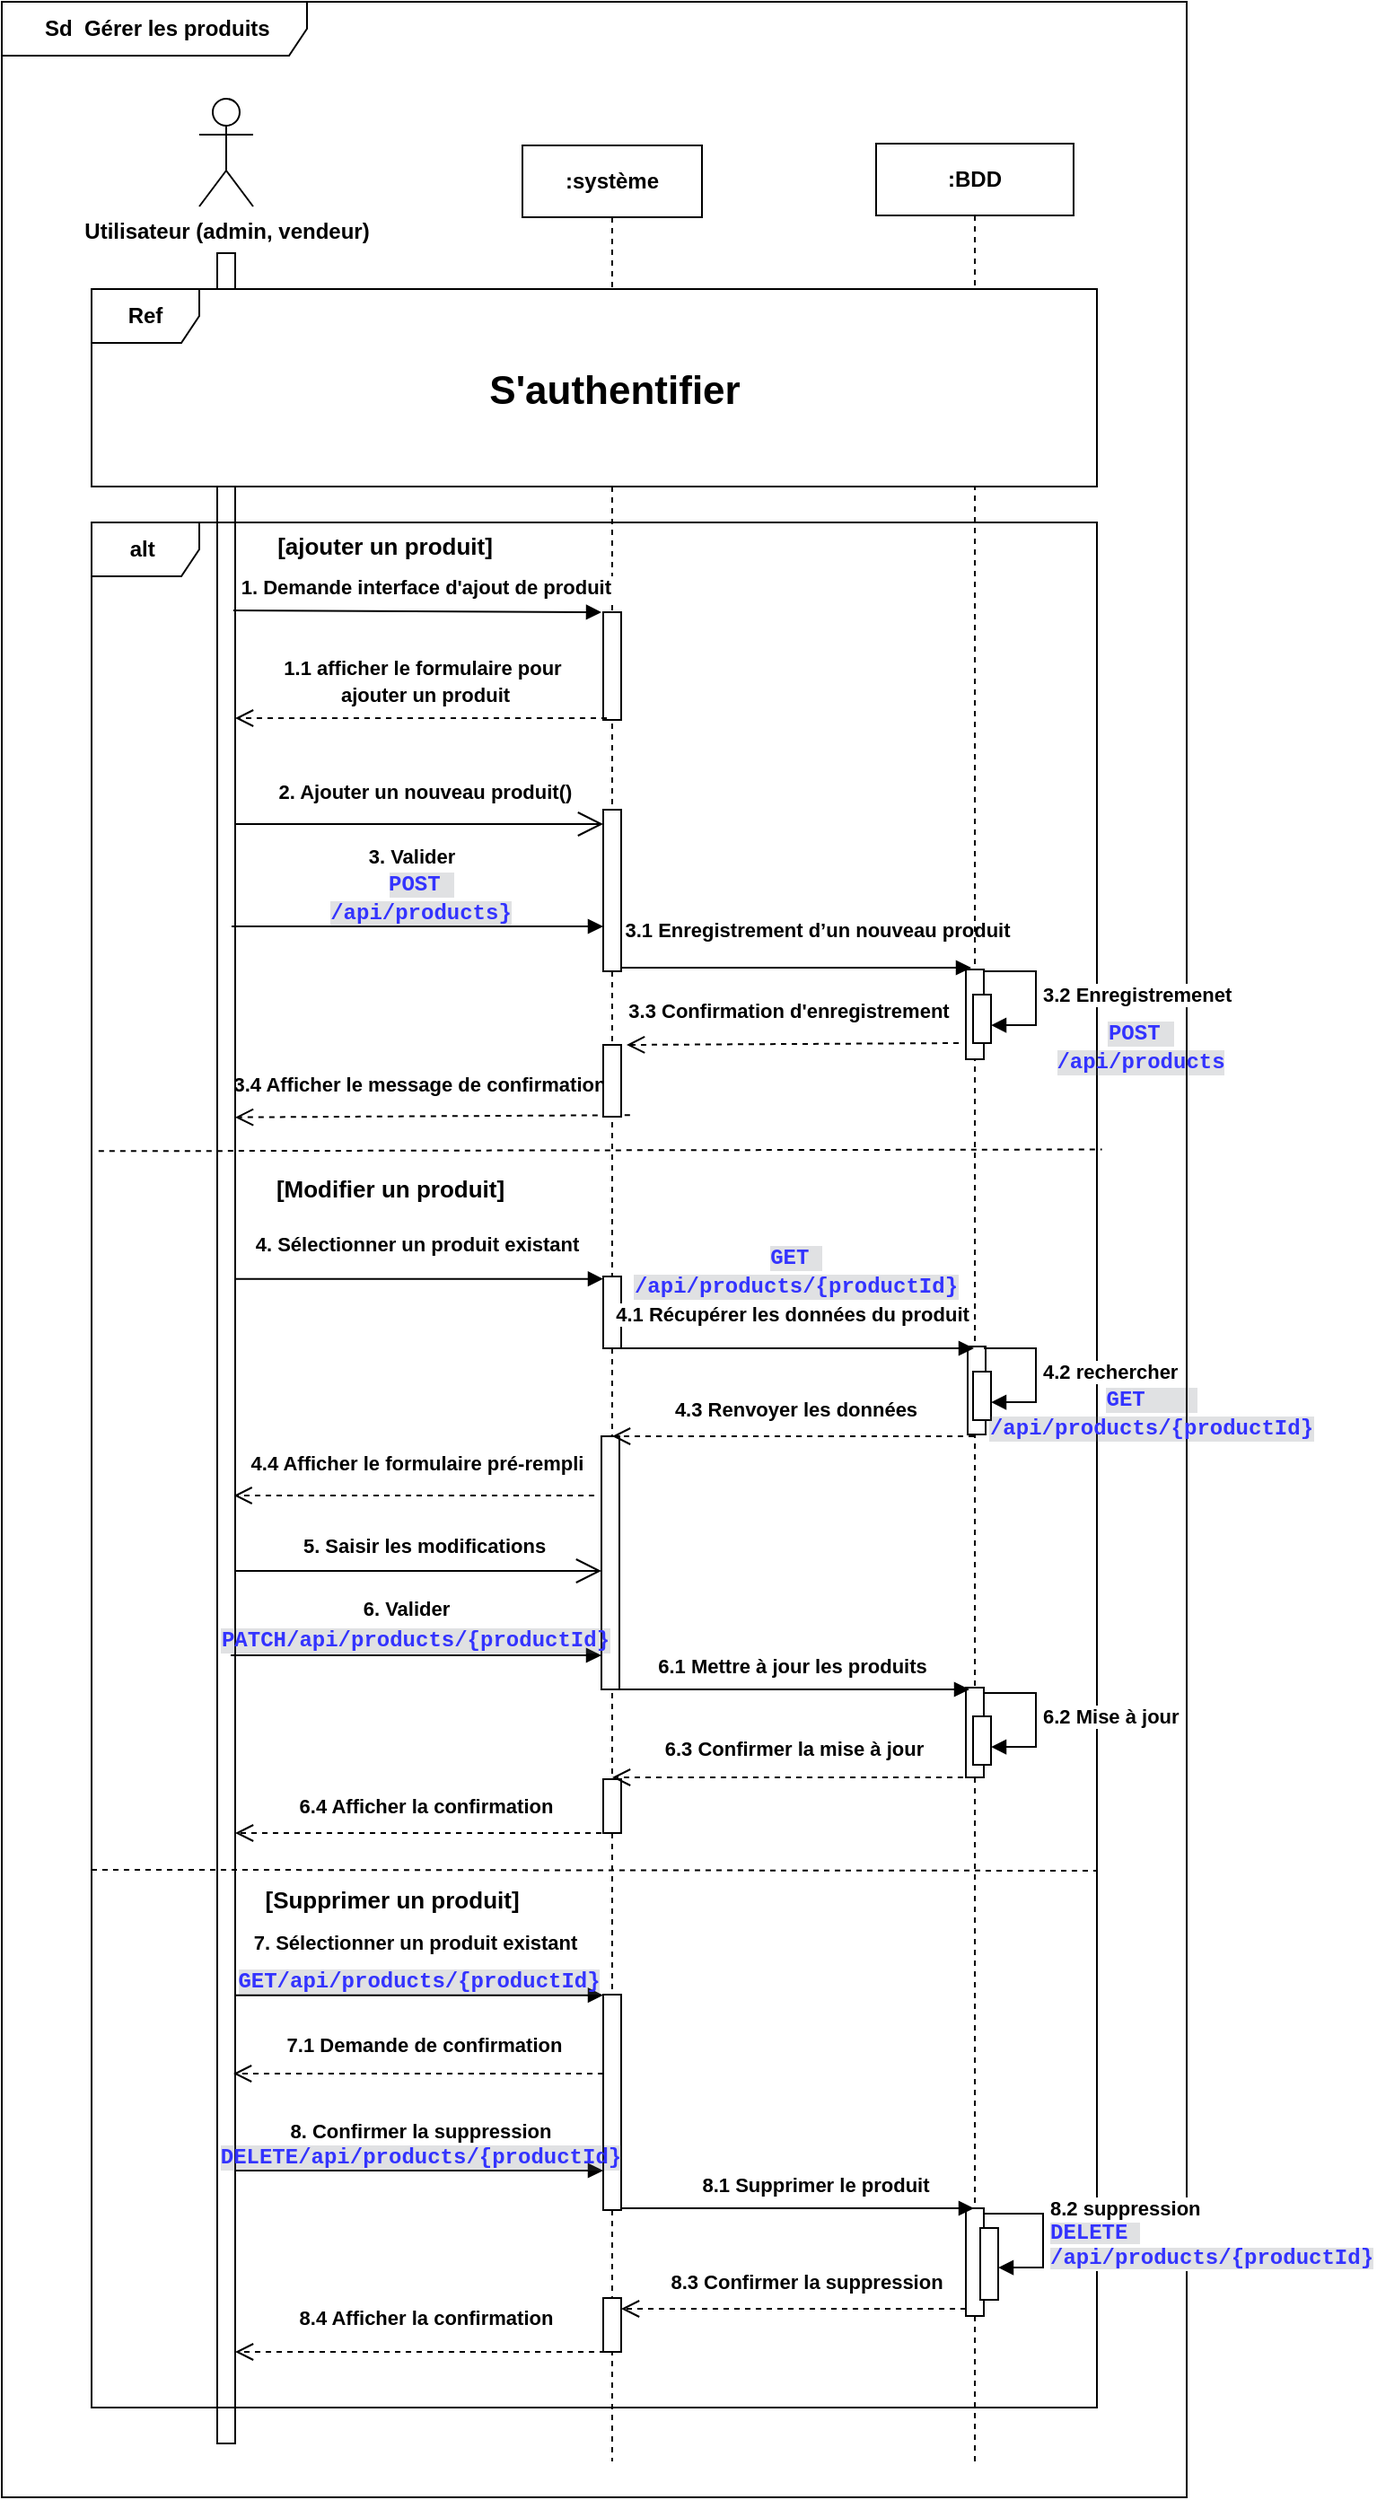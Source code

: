 <mxfile version="27.0.6">
  <diagram name="Page-1" id="HgDulVE1OWhlZHkfr-0n">
    <mxGraphModel grid="1" page="1" gridSize="10" guides="0" tooltips="1" connect="1" arrows="1" fold="1" pageScale="1" pageWidth="827" pageHeight="1169" math="0" shadow="0">
      <root>
        <mxCell id="0" />
        <mxCell id="1" parent="0" />
        <mxCell id="bLVeXGwKGduGxuS3zXYr-1" value="&lt;b&gt;Utilisateur (admin, vendeur)&lt;/b&gt;" style="shape=umlActor;verticalLabelPosition=bottom;verticalAlign=top;html=1;outlineConnect=0;" vertex="1" parent="1">
          <mxGeometry x="160" y="44" width="30" height="60" as="geometry" />
        </mxCell>
        <mxCell id="bLVeXGwKGduGxuS3zXYr-2" value="&lt;b&gt;:système&lt;/b&gt;" style="shape=umlLifeline;perimeter=lifelinePerimeter;whiteSpace=wrap;html=1;container=1;dropTarget=0;collapsible=0;recursiveResize=0;outlineConnect=0;portConstraint=eastwest;newEdgeStyle={&quot;curved&quot;:0,&quot;rounded&quot;:0};" vertex="1" parent="1">
          <mxGeometry x="340" y="70" width="100" height="1290" as="geometry" />
        </mxCell>
        <mxCell id="C51wchN89EnZz1yxI_UA-1" value="" style="html=1;points=[[0,0,0,0,5],[0,1,0,0,-5],[1,0,0,0,5],[1,1,0,0,-5]];perimeter=orthogonalPerimeter;outlineConnect=0;targetShapes=umlLifeline;portConstraint=eastwest;newEdgeStyle={&quot;curved&quot;:0,&quot;rounded&quot;:0};" vertex="1" parent="bLVeXGwKGduGxuS3zXYr-2">
          <mxGeometry x="45" y="260" width="10" height="60" as="geometry" />
        </mxCell>
        <mxCell id="C51wchN89EnZz1yxI_UA-2" value="" style="html=1;points=[[0,0,0,0,5],[0,1,0,0,-5],[1,0,0,0,5],[1,1,0,0,-5]];perimeter=orthogonalPerimeter;outlineConnect=0;targetShapes=umlLifeline;portConstraint=eastwest;newEdgeStyle={&quot;curved&quot;:0,&quot;rounded&quot;:0};" vertex="1" parent="bLVeXGwKGduGxuS3zXYr-2">
          <mxGeometry x="45" y="370" width="10" height="90" as="geometry" />
        </mxCell>
        <mxCell id="C51wchN89EnZz1yxI_UA-7" value="" style="html=1;points=[[0,0,0,0,5],[0,1,0,0,-5],[1,0,0,0,5],[1,1,0,0,-5]];perimeter=orthogonalPerimeter;outlineConnect=0;targetShapes=umlLifeline;portConstraint=eastwest;newEdgeStyle={&quot;curved&quot;:0,&quot;rounded&quot;:0};" vertex="1" parent="bLVeXGwKGduGxuS3zXYr-2">
          <mxGeometry x="45" y="630" width="10" height="40" as="geometry" />
        </mxCell>
        <mxCell id="C51wchN89EnZz1yxI_UA-9" value="" style="html=1;points=[[0,0,0,0,5],[0,1,0,0,-5],[1,0,0,0,5],[1,1,0,0,-5]];perimeter=orthogonalPerimeter;outlineConnect=0;targetShapes=umlLifeline;portConstraint=eastwest;newEdgeStyle={&quot;curved&quot;:0,&quot;rounded&quot;:0};" vertex="1" parent="bLVeXGwKGduGxuS3zXYr-2">
          <mxGeometry x="44" y="719" width="10" height="141" as="geometry" />
        </mxCell>
        <mxCell id="C51wchN89EnZz1yxI_UA-12" value="" style="html=1;points=[[0,0,0,0,5],[0,1,0,0,-5],[1,0,0,0,5],[1,1,0,0,-5]];perimeter=orthogonalPerimeter;outlineConnect=0;targetShapes=umlLifeline;portConstraint=eastwest;newEdgeStyle={&quot;curved&quot;:0,&quot;rounded&quot;:0};" vertex="1" parent="bLVeXGwKGduGxuS3zXYr-2">
          <mxGeometry x="45" y="910" width="10" height="30" as="geometry" />
        </mxCell>
        <mxCell id="C51wchN89EnZz1yxI_UA-15" value="" style="html=1;points=[[0,0,0,0,5],[0,1,0,0,-5],[1,0,0,0,5],[1,1,0,0,-5]];perimeter=orthogonalPerimeter;outlineConnect=0;targetShapes=umlLifeline;portConstraint=eastwest;newEdgeStyle={&quot;curved&quot;:0,&quot;rounded&quot;:0};" vertex="1" parent="bLVeXGwKGduGxuS3zXYr-2">
          <mxGeometry x="45" y="1030" width="10" height="120" as="geometry" />
        </mxCell>
        <mxCell id="bLVeXGwKGduGxuS3zXYr-3" value="&lt;b&gt;:BDD&lt;/b&gt;" style="shape=umlLifeline;perimeter=lifelinePerimeter;whiteSpace=wrap;html=1;container=1;dropTarget=0;collapsible=0;recursiveResize=0;outlineConnect=0;portConstraint=eastwest;newEdgeStyle={&quot;curved&quot;:0,&quot;rounded&quot;:0};" vertex="1" parent="1">
          <mxGeometry x="537" y="69" width="109.99" height="1291" as="geometry" />
        </mxCell>
        <mxCell id="C51wchN89EnZz1yxI_UA-5" value="" style="html=1;points=[[0,0,0,0,5],[0,1,0,0,-5],[1,0,0,0,5],[1,1,0,0,-5]];perimeter=orthogonalPerimeter;outlineConnect=0;targetShapes=umlLifeline;portConstraint=eastwest;newEdgeStyle={&quot;curved&quot;:0,&quot;rounded&quot;:0};" vertex="1" parent="bLVeXGwKGduGxuS3zXYr-3">
          <mxGeometry x="50" y="460" width="10" height="50" as="geometry" />
        </mxCell>
        <mxCell id="C51wchN89EnZz1yxI_UA-8" value="" style="html=1;points=[[0,0,0,0,5],[0,1,0,0,-5],[1,0,0,0,5],[1,1,0,0,-5]];perimeter=orthogonalPerimeter;outlineConnect=0;targetShapes=umlLifeline;portConstraint=eastwest;newEdgeStyle={&quot;curved&quot;:0,&quot;rounded&quot;:0};" vertex="1" parent="bLVeXGwKGduGxuS3zXYr-3">
          <mxGeometry x="51" y="670" width="10" height="49" as="geometry" />
        </mxCell>
        <mxCell id="C51wchN89EnZz1yxI_UA-11" value="" style="html=1;points=[[0,0,0,0,5],[0,1,0,0,-5],[1,0,0,0,5],[1,1,0,0,-5]];perimeter=orthogonalPerimeter;outlineConnect=0;targetShapes=umlLifeline;portConstraint=eastwest;newEdgeStyle={&quot;curved&quot;:0,&quot;rounded&quot;:0};" vertex="1" parent="bLVeXGwKGduGxuS3zXYr-3">
          <mxGeometry x="50" y="860" width="10" height="50" as="geometry" />
        </mxCell>
        <mxCell id="C51wchN89EnZz1yxI_UA-13" value="" style="html=1;points=[[0,0,0,0,5],[0,1,0,0,-5],[1,0,0,0,5],[1,1,0,0,-5]];perimeter=orthogonalPerimeter;outlineConnect=0;targetShapes=umlLifeline;portConstraint=eastwest;newEdgeStyle={&quot;curved&quot;:0,&quot;rounded&quot;:0};" vertex="1" parent="bLVeXGwKGduGxuS3zXYr-3">
          <mxGeometry x="50" y="1150" width="10" height="60" as="geometry" />
        </mxCell>
        <mxCell id="C51wchN89EnZz1yxI_UA-16" value="" style="html=1;points=[[0,0,0,0,5],[0,1,0,0,-5],[1,0,0,0,5],[1,1,0,0,-5]];perimeter=orthogonalPerimeter;outlineConnect=0;targetShapes=umlLifeline;portConstraint=eastwest;newEdgeStyle={&quot;curved&quot;:0,&quot;rounded&quot;:0};" vertex="1" parent="bLVeXGwKGduGxuS3zXYr-3">
          <mxGeometry x="-152" y="1200" width="10" height="30" as="geometry" />
        </mxCell>
        <mxCell id="IYDH4WRVmh-fGWzGEJXO-33" value="" style="html=1;verticalAlign=bottom;endArrow=open;dashed=1;endSize=8;curved=0;rounded=0;" edge="1" parent="bLVeXGwKGduGxuS3zXYr-3">
          <mxGeometry relative="1" as="geometry">
            <mxPoint x="50" y="1206" as="sourcePoint" />
            <mxPoint x="-142" y="1206" as="targetPoint" />
          </mxGeometry>
        </mxCell>
        <mxCell id="bLVeXGwKGduGxuS3zXYr-4" value="" style="html=1;points=[[0,0,0,0,5],[0,1,0,0,-5],[1,0,0,0,5],[1,1,0,0,-5]];perimeter=orthogonalPerimeter;outlineConnect=0;targetShapes=umlLifeline;portConstraint=eastwest;newEdgeStyle={&quot;curved&quot;:0,&quot;rounded&quot;:0};" vertex="1" parent="1">
          <mxGeometry x="170" y="130" width="10" height="1220" as="geometry" />
        </mxCell>
        <mxCell id="bLVeXGwKGduGxuS3zXYr-11" value="&lt;b&gt;&lt;font style=&quot;font-size: 11px;&quot;&gt;3.1 Enregistrement d’un nouveau produit&lt;/font&gt;&lt;/b&gt;" style="text;html=1;align=center;verticalAlign=middle;resizable=0;points=[];autosize=1;strokeColor=none;fillColor=none;" vertex="1" parent="1">
          <mxGeometry x="384.25" y="492" width="240" height="30" as="geometry" />
        </mxCell>
        <mxCell id="bLVeXGwKGduGxuS3zXYr-12" value="" style="html=1;verticalAlign=bottom;endArrow=block;curved=0;rounded=0;" edge="1" parent="1" source="C51wchN89EnZz1yxI_UA-2">
          <mxGeometry x="0.003" width="80" relative="1" as="geometry">
            <mxPoint x="399" y="528" as="sourcePoint" />
            <mxPoint x="590" y="528" as="targetPoint" />
            <mxPoint as="offset" />
          </mxGeometry>
        </mxCell>
        <mxCell id="bLVeXGwKGduGxuS3zXYr-14" value="" style="html=1;verticalAlign=bottom;endArrow=open;dashed=1;endSize=8;curved=0;rounded=0;" edge="1" parent="1">
          <mxGeometry relative="1" as="geometry">
            <mxPoint x="583" y="570" as="sourcePoint" />
            <mxPoint x="398" y="571" as="targetPoint" />
          </mxGeometry>
        </mxCell>
        <mxCell id="bLVeXGwKGduGxuS3zXYr-15" value="&lt;b&gt;&lt;font style=&quot;font-size: 11px;&quot;&gt;3.3 Confirmation d&#39;enregistrement&lt;/font&gt;&lt;/b&gt;" style="text;html=1;align=center;verticalAlign=middle;resizable=0;points=[];autosize=1;strokeColor=none;fillColor=none;" vertex="1" parent="1">
          <mxGeometry x="388" y="537" width="200" height="30" as="geometry" />
        </mxCell>
        <mxCell id="bLVeXGwKGduGxuS3zXYr-16" value="" style="html=1;verticalAlign=bottom;endArrow=open;dashed=1;endSize=8;curved=0;rounded=0;exitX=1.004;exitY=1.059;exitDx=0;exitDy=0;exitPerimeter=0;" edge="1" parent="1" source="bLVeXGwKGduGxuS3zXYr-17">
          <mxGeometry relative="1" as="geometry">
            <mxPoint x="381.5" y="611.33" as="sourcePoint" />
            <mxPoint x="180" y="611.33" as="targetPoint" />
          </mxGeometry>
        </mxCell>
        <mxCell id="bLVeXGwKGduGxuS3zXYr-17" value="&lt;b&gt;&lt;font style=&quot;font-size: 11px;&quot;&gt;3.4 Afficher le message de confirmation.&lt;/font&gt;&lt;/b&gt;" style="text;html=1;align=center;verticalAlign=middle;resizable=0;points=[];autosize=1;strokeColor=none;fillColor=none;" vertex="1" parent="1">
          <mxGeometry x="169" y="578.33" width="230" height="30" as="geometry" />
        </mxCell>
        <mxCell id="bLVeXGwKGduGxuS3zXYr-18" value="" style="html=1;verticalAlign=bottom;endArrow=block;curved=0;rounded=0;" edge="1" parent="1" target="C51wchN89EnZz1yxI_UA-7">
          <mxGeometry x="0.002" width="80" relative="1" as="geometry">
            <mxPoint x="180" y="701.33" as="sourcePoint" />
            <mxPoint x="380" y="700" as="targetPoint" />
            <mxPoint as="offset" />
          </mxGeometry>
        </mxCell>
        <mxCell id="bLVeXGwKGduGxuS3zXYr-19" value="&lt;b&gt;1. Demande interface d&#39;ajout de produit&amp;nbsp;&amp;nbsp;&lt;/b&gt;" style="html=1;verticalAlign=bottom;endArrow=block;curved=0;rounded=0;entryX=0;entryY=0;entryDx=0;entryDy=5;entryPerimeter=0;" edge="1" parent="1">
          <mxGeometry x="0.073" y="5" width="80" relative="1" as="geometry">
            <mxPoint x="179" y="329" as="sourcePoint" />
            <mxPoint x="384" y="330" as="targetPoint" />
            <mxPoint as="offset" />
          </mxGeometry>
        </mxCell>
        <mxCell id="bLVeXGwKGduGxuS3zXYr-20" value="&lt;b&gt;&lt;font style=&quot;font-size: 11px;&quot;&gt;1.1 afficher le formulaire pour&lt;/font&gt;&lt;/b&gt;&lt;div&gt;&lt;b&gt;&lt;font style=&quot;font-size: 11px;&quot;&gt;&amp;nbsp;ajouter un produit&lt;/font&gt;&lt;/b&gt;&lt;/div&gt;" style="text;html=1;align=center;verticalAlign=middle;resizable=0;points=[];autosize=1;strokeColor=none;fillColor=none;" vertex="1" parent="1">
          <mxGeometry x="194" y="348" width="180" height="40" as="geometry" />
        </mxCell>
        <mxCell id="bLVeXGwKGduGxuS3zXYr-21" value="" style="html=1;verticalAlign=bottom;endArrow=open;dashed=1;endSize=8;curved=0;rounded=0;exitX=0;exitY=1;exitDx=0;exitDy=-5;exitPerimeter=0;" edge="1" parent="1">
          <mxGeometry relative="1" as="geometry">
            <mxPoint x="387" y="389" as="sourcePoint" />
            <mxPoint x="180" y="389" as="targetPoint" />
          </mxGeometry>
        </mxCell>
        <mxCell id="bLVeXGwKGduGxuS3zXYr-25" value="&lt;font style=&quot;font-size: 11px;&quot;&gt;&lt;b&gt;4.3 Renvoyer les données&lt;/b&gt;&lt;/font&gt;" style="text;html=1;align=center;verticalAlign=middle;resizable=0;points=[];autosize=1;strokeColor=none;fillColor=none;" vertex="1" parent="1">
          <mxGeometry x="412.25" y="759" width="160" height="30" as="geometry" />
        </mxCell>
        <mxCell id="bLVeXGwKGduGxuS3zXYr-26" value="" style="html=1;verticalAlign=bottom;endArrow=open;dashed=1;endSize=8;curved=0;rounded=0;" edge="1" parent="1">
          <mxGeometry relative="1" as="geometry">
            <mxPoint x="591.5" y="789" as="sourcePoint" />
            <mxPoint x="390" y="789" as="targetPoint" />
          </mxGeometry>
        </mxCell>
        <mxCell id="bLVeXGwKGduGxuS3zXYr-30" value="" style="html=1;verticalAlign=bottom;endArrow=block;curved=0;rounded=0;" edge="1" parent="1">
          <mxGeometry x="0.061" y="3" width="80" relative="1" as="geometry">
            <mxPoint x="177.5" y="911" as="sourcePoint" />
            <mxPoint x="384" y="911" as="targetPoint" />
            <mxPoint as="offset" />
          </mxGeometry>
        </mxCell>
        <mxCell id="bLVeXGwKGduGxuS3zXYr-32" value="&lt;font style=&quot;font-size: 11px;&quot;&gt;&lt;b&gt;6.3 Confirmer la mise à jour&lt;/b&gt;&lt;/font&gt;" style="text;html=1;align=center;verticalAlign=middle;resizable=0;points=[];autosize=1;strokeColor=none;fillColor=none;" vertex="1" parent="1">
          <mxGeometry x="406.25" y="948" width="170" height="30" as="geometry" />
        </mxCell>
        <mxCell id="bLVeXGwKGduGxuS3zXYr-35" value="" style="html=1;verticalAlign=bottom;endArrow=open;dashed=1;endSize=8;curved=0;rounded=0;" edge="1" parent="1">
          <mxGeometry relative="1" as="geometry">
            <mxPoint x="591.495" y="979" as="sourcePoint" />
            <mxPoint x="390" y="979" as="targetPoint" />
          </mxGeometry>
        </mxCell>
        <mxCell id="IYDH4WRVmh-fGWzGEJXO-1" value="" style="html=1;verticalAlign=bottom;endArrow=block;curved=0;rounded=0;" edge="1" parent="1">
          <mxGeometry x="0.003" y="8" width="80" relative="1" as="geometry">
            <mxPoint x="178" y="505" as="sourcePoint" />
            <mxPoint x="385" y="505.0" as="targetPoint" />
            <mxPoint as="offset" />
          </mxGeometry>
        </mxCell>
        <mxCell id="IYDH4WRVmh-fGWzGEJXO-2" value="" style="endArrow=open;endFill=1;endSize=12;html=1;rounded=0;" edge="1" parent="1" target="C51wchN89EnZz1yxI_UA-2">
          <mxGeometry width="160" relative="1" as="geometry">
            <mxPoint x="180" y="448" as="sourcePoint" />
            <mxPoint x="380" y="448" as="targetPoint" />
          </mxGeometry>
        </mxCell>
        <mxCell id="IYDH4WRVmh-fGWzGEJXO-10" value="&lt;b&gt;&lt;font style=&quot;font-size: 11px;&quot;&gt;2. Ajouter un nouveau&amp;nbsp;&lt;/font&gt;&lt;/b&gt;&lt;b style=&quot;background-color: transparent; color: light-dark(rgb(0, 0, 0), rgb(255, 255, 255));&quot;&gt;&lt;font style=&quot;font-size: 11px;&quot;&gt;produit()&amp;nbsp;&lt;/font&gt;&lt;/b&gt;" style="text;html=1;align=center;verticalAlign=middle;resizable=0;points=[];autosize=1;strokeColor=none;fillColor=none;" vertex="1" parent="1">
          <mxGeometry x="192" y="415" width="190" height="30" as="geometry" />
        </mxCell>
        <mxCell id="IYDH4WRVmh-fGWzGEJXO-13" value="&lt;b&gt;alt&amp;nbsp;&lt;/b&gt;" style="shape=umlFrame;whiteSpace=wrap;html=1;pointerEvents=0;labelBackgroundColor=#FFFFFF;" vertex="1" parent="1">
          <mxGeometry x="100" y="280" width="560" height="1050" as="geometry" />
        </mxCell>
        <mxCell id="IYDH4WRVmh-fGWzGEJXO-14" value="&lt;b&gt;&lt;font style=&quot;font-size: 13px;&quot;&gt;[ajouter un produit]&lt;/font&gt;&lt;/b&gt;" style="text;html=1;align=center;verticalAlign=middle;resizable=0;points=[];autosize=1;strokeColor=none;fillColor=none;" vertex="1" parent="1">
          <mxGeometry x="193" y="278" width="140" height="30" as="geometry" />
        </mxCell>
        <mxCell id="IYDH4WRVmh-fGWzGEJXO-16" value="" style="endArrow=none;dashed=1;html=1;rounded=0;entryX=1.005;entryY=0.296;entryDx=0;entryDy=0;entryPerimeter=0;exitX=0.007;exitY=0.322;exitDx=0;exitDy=0;exitPerimeter=0;" edge="1" parent="1">
          <mxGeometry width="50" height="50" relative="1" as="geometry">
            <mxPoint x="103.92" y="630.18" as="sourcePoint" />
            <mxPoint x="662.8" y="629.24" as="targetPoint" />
          </mxGeometry>
        </mxCell>
        <mxCell id="IYDH4WRVmh-fGWzGEJXO-17" value="&lt;b&gt;&lt;font style=&quot;font-size: 13px;&quot;&gt;[Modifier un produit]&lt;/font&gt;&lt;/b&gt;" style="text;html=1;align=center;verticalAlign=middle;resizable=0;points=[];autosize=1;strokeColor=none;fillColor=none;" vertex="1" parent="1">
          <mxGeometry x="191" y="636" width="150" height="30" as="geometry" />
        </mxCell>
        <mxCell id="IYDH4WRVmh-fGWzGEJXO-18" value="&lt;b&gt;4.1 Récupérer les données du produit&lt;/b&gt;" style="html=1;verticalAlign=bottom;endArrow=block;curved=0;rounded=0;exitX=1;exitY=1;exitDx=0;exitDy=-5;exitPerimeter=0;" edge="1" parent="1">
          <mxGeometry x="-0.033" y="10" width="80" relative="1" as="geometry">
            <mxPoint x="395" y="740" as="sourcePoint" />
            <mxPoint x="591.495" y="740" as="targetPoint" />
            <mxPoint as="offset" />
          </mxGeometry>
        </mxCell>
        <mxCell id="IYDH4WRVmh-fGWzGEJXO-19" value="&lt;b&gt;&lt;font style=&quot;font-size: 11px;&quot;&gt;4.4 Afficher le formulaire pré-rempli&lt;/font&gt;&lt;/b&gt;" style="text;html=1;align=center;verticalAlign=middle;resizable=0;points=[];autosize=1;strokeColor=none;fillColor=none;" vertex="1" parent="1">
          <mxGeometry x="176.25" y="789" width="210" height="30" as="geometry" />
        </mxCell>
        <mxCell id="IYDH4WRVmh-fGWzGEJXO-20" value="" style="html=1;verticalAlign=bottom;endArrow=open;dashed=1;endSize=8;curved=0;rounded=0;" edge="1" parent="1">
          <mxGeometry relative="1" as="geometry">
            <mxPoint x="380" y="822" as="sourcePoint" />
            <mxPoint x="179.25" y="822" as="targetPoint" />
          </mxGeometry>
        </mxCell>
        <mxCell id="IYDH4WRVmh-fGWzGEJXO-21" value="" style="endArrow=open;endFill=1;endSize=12;html=1;rounded=0;" edge="1" parent="1" target="C51wchN89EnZz1yxI_UA-9">
          <mxGeometry width="160" relative="1" as="geometry">
            <mxPoint x="180" y="864" as="sourcePoint" />
            <mxPoint x="380" y="864" as="targetPoint" />
          </mxGeometry>
        </mxCell>
        <mxCell id="IYDH4WRVmh-fGWzGEJXO-22" value="&lt;b&gt;&lt;font style=&quot;font-size: 11px;&quot;&gt;5. Saisir les modifications&lt;/font&gt;&lt;/b&gt;" style="text;html=1;align=center;verticalAlign=middle;resizable=0;points=[];autosize=1;strokeColor=none;fillColor=none;" vertex="1" parent="1">
          <mxGeometry x="205" y="835" width="160" height="30" as="geometry" />
        </mxCell>
        <mxCell id="IYDH4WRVmh-fGWzGEJXO-23" value="&lt;b&gt;6.1 Mettre à jour les produits&lt;/b&gt;" style="html=1;verticalAlign=bottom;endArrow=block;curved=0;rounded=0;" edge="1" parent="1">
          <mxGeometry x="0.007" y="4" width="80" relative="1" as="geometry">
            <mxPoint x="389.5" y="930" as="sourcePoint" />
            <mxPoint x="589" y="930" as="targetPoint" />
            <mxPoint as="offset" />
          </mxGeometry>
        </mxCell>
        <mxCell id="IYDH4WRVmh-fGWzGEJXO-24" value="" style="html=1;verticalAlign=bottom;endArrow=open;dashed=1;endSize=8;curved=0;rounded=0;" edge="1" parent="1">
          <mxGeometry relative="1" as="geometry">
            <mxPoint x="390" y="1010" as="sourcePoint" />
            <mxPoint x="180" y="1010" as="targetPoint" />
          </mxGeometry>
        </mxCell>
        <mxCell id="IYDH4WRVmh-fGWzGEJXO-25" value="&lt;b&gt;&lt;font style=&quot;font-size: 11px;&quot;&gt;6.4 Afficher la confirmation&lt;/font&gt;&lt;/b&gt;" style="text;html=1;align=center;verticalAlign=middle;resizable=0;points=[];autosize=1;strokeColor=none;fillColor=none;" vertex="1" parent="1">
          <mxGeometry x="206.25" y="980" width="160" height="30" as="geometry" />
        </mxCell>
        <mxCell id="IYDH4WRVmh-fGWzGEJXO-26" value="" style="endArrow=none;dashed=1;html=1;rounded=0;exitX=0;exitY=0.655;exitDx=0;exitDy=0;exitPerimeter=0;" edge="1" parent="1">
          <mxGeometry width="50" height="50" relative="1" as="geometry">
            <mxPoint x="100.0" y="1030.45" as="sourcePoint" />
            <mxPoint x="660" y="1031" as="targetPoint" />
          </mxGeometry>
        </mxCell>
        <mxCell id="IYDH4WRVmh-fGWzGEJXO-27" value="&lt;b&gt;&lt;font style=&quot;font-size: 13px;&quot;&gt;[Supprimer un produit]&lt;/font&gt;&lt;/b&gt;" style="text;html=1;align=center;verticalAlign=middle;resizable=0;points=[];autosize=1;strokeColor=none;fillColor=none;" vertex="1" parent="1">
          <mxGeometry x="182" y="1032" width="170" height="30" as="geometry" />
        </mxCell>
        <mxCell id="IYDH4WRVmh-fGWzGEJXO-28" value="&lt;b&gt;7. Sélectionner un produit existant&lt;/b&gt;" style="html=1;verticalAlign=bottom;endArrow=block;curved=0;rounded=0;" edge="1" parent="1">
          <mxGeometry x="-0.024" y="20" width="80" relative="1" as="geometry">
            <mxPoint x="180" y="1100.33" as="sourcePoint" />
            <mxPoint x="385" y="1100.33" as="targetPoint" />
            <mxPoint as="offset" />
          </mxGeometry>
        </mxCell>
        <mxCell id="IYDH4WRVmh-fGWzGEJXO-29" value="" style="html=1;verticalAlign=bottom;endArrow=open;dashed=1;endSize=8;curved=0;rounded=0;" edge="1" parent="1" source="C51wchN89EnZz1yxI_UA-15">
          <mxGeometry relative="1" as="geometry">
            <mxPoint x="380" y="1144" as="sourcePoint" />
            <mxPoint x="179" y="1144" as="targetPoint" />
          </mxGeometry>
        </mxCell>
        <mxCell id="IYDH4WRVmh-fGWzGEJXO-30" value="&lt;b&gt;&lt;font style=&quot;font-size: 11px;&quot;&gt;7.1 Demande de confirmation&lt;/font&gt;&lt;/b&gt;" style="text;html=1;align=center;verticalAlign=middle;resizable=0;points=[];autosize=1;strokeColor=none;fillColor=none;" vertex="1" parent="1">
          <mxGeometry x="195.25" y="1113" width="180" height="30" as="geometry" />
        </mxCell>
        <mxCell id="IYDH4WRVmh-fGWzGEJXO-31" value="" style="html=1;verticalAlign=bottom;endArrow=block;curved=0;rounded=0;" edge="1" parent="1">
          <mxGeometry x="0.055" y="8" width="80" relative="1" as="geometry">
            <mxPoint x="180" y="1198" as="sourcePoint" />
            <mxPoint x="385" y="1198" as="targetPoint" />
            <mxPoint as="offset" />
          </mxGeometry>
        </mxCell>
        <mxCell id="IYDH4WRVmh-fGWzGEJXO-32" value="&lt;b&gt;8.1 Supprimer le produit&lt;/b&gt;" style="html=1;verticalAlign=bottom;endArrow=block;curved=0;rounded=0;" edge="1" parent="1" source="C51wchN89EnZz1yxI_UA-15">
          <mxGeometry x="0.092" y="4" width="80" relative="1" as="geometry">
            <mxPoint x="400" y="1219" as="sourcePoint" />
            <mxPoint x="591.495" y="1219" as="targetPoint" />
            <mxPoint as="offset" />
          </mxGeometry>
        </mxCell>
        <mxCell id="IYDH4WRVmh-fGWzGEJXO-34" value="&lt;font style=&quot;font-size: 11px;&quot;&gt;&lt;b&gt;8.3 Confirmer la suppression&lt;/b&gt;&lt;/font&gt;" style="text;html=1;align=center;verticalAlign=middle;resizable=0;points=[];autosize=1;strokeColor=none;fillColor=none;" vertex="1" parent="1">
          <mxGeometry x="408.25" y="1245" width="180" height="30" as="geometry" />
        </mxCell>
        <mxCell id="IYDH4WRVmh-fGWzGEJXO-35" value="" style="html=1;verticalAlign=bottom;endArrow=open;dashed=1;endSize=8;curved=0;rounded=0;" edge="1" parent="1">
          <mxGeometry relative="1" as="geometry">
            <mxPoint x="392" y="1299" as="sourcePoint" />
            <mxPoint x="180" y="1299" as="targetPoint" />
          </mxGeometry>
        </mxCell>
        <mxCell id="IYDH4WRVmh-fGWzGEJXO-36" value="&lt;b&gt;&lt;font style=&quot;font-size: 11px;&quot;&gt;8.4 Afficher la confirmation&lt;/font&gt;&lt;/b&gt;" style="text;html=1;align=center;verticalAlign=middle;resizable=0;points=[];autosize=1;strokeColor=none;fillColor=none;" vertex="1" parent="1">
          <mxGeometry x="206.25" y="1265" width="160" height="30" as="geometry" />
        </mxCell>
        <mxCell id="IYDH4WRVmh-fGWzGEJXO-37" value="&lt;b&gt;&lt;font style=&quot;font-size: 11px;&quot;&gt;4. Sélectionner un produit existant&lt;/font&gt;&lt;/b&gt;" style="text;html=1;align=center;verticalAlign=middle;resizable=0;points=[];autosize=1;strokeColor=none;fillColor=none;" vertex="1" parent="1">
          <mxGeometry x="181" y="667" width="200" height="30" as="geometry" />
        </mxCell>
        <mxCell id="GQ5oHAZwA8a2fJkc3LV8-1" value="&lt;b&gt;&amp;nbsp;Sd&amp;nbsp; Gérer les produits&lt;/b&gt;" style="shape=umlFrame;whiteSpace=wrap;html=1;pointerEvents=0;width=170;height=30;" vertex="1" parent="1">
          <mxGeometry x="50" y="-10" width="660" height="1390" as="geometry" />
        </mxCell>
        <mxCell id="C51wchN89EnZz1yxI_UA-6" value="" style="html=1;points=[[0,0,0,0,5],[0,1,0,0,-5],[1,0,0,0,5],[1,1,0,0,-5]];perimeter=orthogonalPerimeter;outlineConnect=0;targetShapes=umlLifeline;portConstraint=eastwest;newEdgeStyle={&quot;curved&quot;:0,&quot;rounded&quot;:0};" vertex="1" parent="1">
          <mxGeometry x="385" y="571" width="10" height="40" as="geometry" />
        </mxCell>
        <mxCell id="7-sompD4yIumkvUiL_7P-3" value="" style="html=1;points=[[0,0,0,0,5],[0,1,0,0,-5],[1,0,0,0,5],[1,1,0,0,-5]];perimeter=orthogonalPerimeter;outlineConnect=0;targetShapes=umlLifeline;portConstraint=eastwest;newEdgeStyle={&quot;curved&quot;:0,&quot;rounded&quot;:0};" vertex="1" parent="1">
          <mxGeometry x="591" y="543" width="10" height="27" as="geometry" />
        </mxCell>
        <mxCell id="7-sompD4yIumkvUiL_7P-4" value="&lt;b&gt;3.2 Enregistremenet&lt;/b&gt;" style="html=1;align=left;spacingLeft=2;endArrow=block;rounded=0;edgeStyle=orthogonalEdgeStyle;curved=0;rounded=0;" edge="1" parent="1" source="C51wchN89EnZz1yxI_UA-5">
          <mxGeometry relative="1" as="geometry">
            <mxPoint x="600" y="530" as="sourcePoint" />
            <Array as="points">
              <mxPoint x="626" y="530" />
              <mxPoint x="626" y="560" />
            </Array>
            <mxPoint x="601" y="560.037" as="targetPoint" />
          </mxGeometry>
        </mxCell>
        <mxCell id="7-sompD4yIumkvUiL_7P-5" value="" style="html=1;points=[[0,0,0,0,5],[0,1,0,0,-5],[1,0,0,0,5],[1,1,0,0,-5]];perimeter=orthogonalPerimeter;outlineConnect=0;targetShapes=umlLifeline;portConstraint=eastwest;newEdgeStyle={&quot;curved&quot;:0,&quot;rounded&quot;:0};" vertex="1" parent="1">
          <mxGeometry x="591" y="753" width="10" height="27" as="geometry" />
        </mxCell>
        <mxCell id="7-sompD4yIumkvUiL_7P-6" value="&lt;b&gt;4.2 rechercher&lt;/b&gt;" style="html=1;align=left;spacingLeft=2;endArrow=block;rounded=0;edgeStyle=orthogonalEdgeStyle;curved=0;rounded=0;" edge="1" parent="1">
          <mxGeometry x="-0.003" relative="1" as="geometry">
            <mxPoint x="597" y="740" as="sourcePoint" />
            <Array as="points">
              <mxPoint x="626" y="740" />
              <mxPoint x="626" y="770" />
            </Array>
            <mxPoint x="601" y="770.037" as="targetPoint" />
            <mxPoint as="offset" />
          </mxGeometry>
        </mxCell>
        <mxCell id="7-sompD4yIumkvUiL_7P-7" value="" style="html=1;points=[[0,0,0,0,5],[0,1,0,0,-5],[1,0,0,0,5],[1,1,0,0,-5]];perimeter=orthogonalPerimeter;outlineConnect=0;targetShapes=umlLifeline;portConstraint=eastwest;newEdgeStyle={&quot;curved&quot;:0,&quot;rounded&quot;:0};" vertex="1" parent="1">
          <mxGeometry x="595" y="1230" width="10" height="40" as="geometry" />
        </mxCell>
        <mxCell id="7-sompD4yIumkvUiL_7P-8" value="&lt;b&gt;8.2 suppression&lt;/b&gt;&lt;div&gt;&lt;span style=&quot;color: rgb(51, 51, 255); font-family: ui-monospace, SFMono-Regular, &amp;quot;SF Mono&amp;quot;, Menlo, Consolas, &amp;quot;Liberation Mono&amp;quot;, monospace; white-space: break-spaces; background-color: rgba(101, 108, 118, 0.2);&quot;&gt;&lt;b&gt;&lt;font style=&quot;font-size: 12px;&quot;&gt;DELETE /api/products/{productId}&lt;/font&gt;&lt;/b&gt;&lt;/span&gt;&lt;b&gt;&lt;/b&gt;&lt;/div&gt;" style="html=1;align=left;spacingLeft=2;endArrow=block;rounded=0;edgeStyle=orthogonalEdgeStyle;curved=0;rounded=0;" edge="1" parent="1" source="C51wchN89EnZz1yxI_UA-13">
          <mxGeometry relative="1" as="geometry">
            <mxPoint x="600" y="1222" as="sourcePoint" />
            <Array as="points">
              <mxPoint x="630" y="1222" />
              <mxPoint x="630" y="1252" />
            </Array>
            <mxPoint x="605" y="1252.043" as="targetPoint" />
          </mxGeometry>
        </mxCell>
        <mxCell id="C51wchN89EnZz1yxI_UA-23" value="" style="html=1;points=[[0,0,0,0,5],[0,1,0,0,-5],[1,0,0,0,5],[1,1,0,0,-5]];perimeter=orthogonalPerimeter;outlineConnect=0;targetShapes=umlLifeline;portConstraint=eastwest;newEdgeStyle={&quot;curved&quot;:0,&quot;rounded&quot;:0};" vertex="1" parent="1">
          <mxGeometry x="591" y="945" width="10" height="27" as="geometry" />
        </mxCell>
        <mxCell id="C51wchN89EnZz1yxI_UA-24" value="&lt;b&gt;6.2 Mise à jour&lt;/b&gt;" style="html=1;align=left;spacingLeft=2;endArrow=block;rounded=0;edgeStyle=orthogonalEdgeStyle;curved=0;rounded=0;" edge="1" parent="1">
          <mxGeometry relative="1" as="geometry">
            <mxPoint x="597" y="932" as="sourcePoint" />
            <Array as="points">
              <mxPoint x="626" y="932" />
              <mxPoint x="626" y="962" />
            </Array>
            <mxPoint x="601" y="962.037" as="targetPoint" />
          </mxGeometry>
        </mxCell>
        <mxCell id="C51wchN89EnZz1yxI_UA-26" value="&lt;b&gt;Ref&lt;/b&gt;" style="shape=umlFrame;whiteSpace=wrap;html=1;pointerEvents=0;labelBackgroundColor=#FFFFFF;swimlaneFillColor=default;gradientColor=none;fillColor=none;" vertex="1" parent="1">
          <mxGeometry x="100" y="150" width="560" height="110" as="geometry" />
        </mxCell>
        <mxCell id="C51wchN89EnZz1yxI_UA-27" value="&lt;font style=&quot;font-size: 22px;&quot;&gt;&lt;b style=&quot;&quot;&gt;S&#39;authentifier&lt;/b&gt;&lt;/font&gt;" style="text;html=1;align=center;verticalAlign=middle;resizable=0;points=[];autosize=1;strokeColor=none;fillColor=none;" vertex="1" parent="1">
          <mxGeometry x="311" y="187" width="160" height="40" as="geometry" />
        </mxCell>
        <mxCell id="Q7yAyP-C30JMV5kWq1WD-1" value="&lt;font&gt;&lt;b&gt;&lt;span style=&quot;color: rgb(51, 51, 255); font-family: ui-monospace, SFMono-Regular, &amp;quot;SF Mono&amp;quot;, Menlo, Consolas, &amp;quot;Liberation Mono&amp;quot;, monospace; text-align: left; white-space: break-spaces; background-color: rgba(101, 108, 118, 0.2);&quot;&gt;POST&lt;/span&gt;&lt;span style=&quot;background-color: light-dark(rgba(101, 108, 118, 0.2), rgb(139, 145, 153)); color: light-dark(rgb(51, 51, 255), rgb(168, 168, 255)); font-family: ui-monospace, SFMono-Regular, &amp;quot;SF Mono&amp;quot;, Menlo, Consolas, &amp;quot;Liberation Mono&amp;quot;, monospace; text-align: left; white-space: break-spaces;&quot;&gt; /api/products&lt;/span&gt;&lt;/b&gt;&lt;/font&gt;" style="text;html=1;align=center;verticalAlign=middle;resizable=0;points=[];autosize=1;strokeColor=none;fillColor=none;" vertex="1" parent="1">
          <mxGeometry x="609" y="557" width="150" height="30" as="geometry" />
        </mxCell>
        <mxCell id="e3RNP-caJ2BnEp_sxRhX-2" value="&lt;div&gt;&lt;b style=&quot;&quot;&gt;&lt;font&gt;&lt;br&gt;&lt;/font&gt;&lt;/b&gt;&lt;div style=&quot;&quot;&gt;&lt;span style=&quot;font-family: ui-monospace, SFMono-Regular, &amp;quot;SF Mono&amp;quot;, Menlo, Consolas, &amp;quot;Liberation Mono&amp;quot;, monospace; text-align: left; white-space: break-spaces; background-color: rgba(101, 108, 118, 0.2);&quot;&gt;&lt;font style=&quot;color: rgb(51, 51, 255);&quot;&gt;&lt;b style=&quot;&quot;&gt;PATCH/api/products/{productId}&lt;/b&gt;&lt;/font&gt;&lt;/span&gt;&lt;/div&gt;&lt;/div&gt;" style="text;html=1;align=center;verticalAlign=middle;resizable=0;points=[];autosize=1;strokeColor=none;fillColor=none;" vertex="1" parent="1">
          <mxGeometry x="160" y="875" width="240" height="40" as="geometry" />
        </mxCell>
        <mxCell id="Q7yAyP-C30JMV5kWq1WD-5" value="&lt;span style=&quot;font-family: ui-monospace, SFMono-Regular, &amp;quot;SF Mono&amp;quot;, Menlo, Consolas, &amp;quot;Liberation Mono&amp;quot;, monospace; text-align: left; white-space: break-spaces; background-color: rgba(101, 108, 118, 0.2);&quot;&gt;&lt;font style=&quot;color: rgb(51, 51, 255);&quot;&gt;&lt;b style=&quot;&quot;&gt;GET    /api/products/{productId}&lt;/b&gt;&lt;/font&gt;&lt;/span&gt;" style="text;html=1;align=center;verticalAlign=middle;resizable=0;points=[];autosize=1;strokeColor=none;fillColor=none;" vertex="1" parent="1">
          <mxGeometry x="565" y="761" width="250" height="30" as="geometry" />
        </mxCell>
        <mxCell id="Q7yAyP-C30JMV5kWq1WD-6" value="&lt;span style=&quot;color: rgba(0, 0, 0, 0); font-family: monospace; font-size: 0px; text-align: start;&quot;&gt;%3CmxGraphModel%3E%3Croot%3E%3CmxCell%20id%3D%220%22%2F%3E%3CmxCell%20id%3D%221%22%20parent%3D%220%22%2F%3E%3CmxCell%20id%3D%222%22%20value%3D%22%26lt%3Bspan%20style%3D%26quot%3Bcolor%3A%20rgb(240%2C%20246%2C%20252)%3B%20font-family%3A%20ui-monospace%2C%20SFMono-Regular%2C%20%26amp%3Bquot%3BSF%20Mono%26amp%3Bquot%3B%2C%20Menlo%2C%20Consolas%2C%20%26amp%3Bquot%3BLiberation%20Mono%26amp%3Bquot%3B%2C%20monospace%3B%20font-size%3A%2013.6px%3B%20text-align%3A%20left%3B%20white-space%3A%20break-spaces%3B%20background-color%3A%20rgba(101%2C%20108%2C%20118%2C%200.2)%3B%26quot%3B%26gt%3BGET%20%20%20%20%2Fapi%2Fproducts%2F%7BproductId%7D%26lt%3B%2Fspan%26gt%3B%22%20style%3D%22text%3Bhtml%3D1%3Balign%3Dcenter%3BverticalAlign%3Dmiddle%3Bresizable%3D0%3Bpoints%3D%5B%5D%3Bautosize%3D1%3BstrokeColor%3Dnone%3BfillColor%3Dnone%3B%22%20vertex%3D%221%22%20parent%3D%221%22%3E%3CmxGeometry%20x%3D%22370%22%20y%3D%22680%22%20width%3D%22260%22%20height%3D%2230%22%20as%3D%22geometry%22%2F%3E%3C%2FmxCell%3E%3C%2Froot%3E%3C%2FmxGraphModel%3E&lt;/span&gt;&lt;span style=&quot;color: rgba(0, 0, 0, 0); font-family: monospace; font-size: 0px; text-align: start;&quot;&gt;%3CmxGraphModel%3E%3Croot%3E%3CmxCell%20id%3D%220%22%2F%3E%3CmxCell%20id%3D%221%22%20parent%3D%220%22%2F%3E%3CmxCell%20id%3D%222%22%20value%3D%22%26lt%3Bspan%20style%3D%26quot%3Bcolor%3A%20rgb(240%2C%20246%2C%20252)%3B%20font-family%3A%20ui-monospace%2C%20SFMono-Regular%2C%20%26amp%3Bquot%3BSF%20Mono%26amp%3Bquot%3B%2C%20Menlo%2C%20Consolas%2C%20%26amp%3Bquot%3BLiberation%20Mono%26amp%3Bquot%3B%2C%20monospace%3B%20font-size%3A%2013.6px%3B%20text-align%3A%20left%3B%20white-space%3A%20break-spaces%3B%20background-color%3A%20rgba(101%2C%20108%2C%20118%2C%200.2)%3B%26quot%3B%26gt%3BGET%20%20%20%20%2Fapi%2Fproducts%2F%7BproductId%7D%26lt%3B%2Fspan%26gt%3B%22%20style%3D%22text%3Bhtml%3D1%3Balign%3Dcenter%3BverticalAlign%3Dmiddle%3Bresizable%3D0%3Bpoints%3D%5B%5D%3Bautosize%3D1%3BstrokeColor%3Dnone%3BfillColor%3Dnone%3B%22%20vertex%3D%221%22%20parent%3D%221%22%3E%3CmxGeometry%20x%3D%22370%22%20y%3D%22680%22%20width%3D%22260%22%20height%3D%2230%22%20as%3D%22geometry%22%2F%3E%3C%2FmxCell%3E%3C%2Froot%3E%3C%2FmxGraphModel%3E&lt;/span&gt;" style="text;html=1;align=center;verticalAlign=middle;resizable=0;points=[];autosize=1;strokeColor=none;fillColor=none;" vertex="1" parent="1">
          <mxGeometry x="430" y="1078" width="20" height="30" as="geometry" />
        </mxCell>
        <mxCell id="Q7yAyP-C30JMV5kWq1WD-7" value="&lt;span style=&quot;font-family: ui-monospace, SFMono-Regular, &amp;quot;SF Mono&amp;quot;, Menlo, Consolas, &amp;quot;Liberation Mono&amp;quot;, monospace; text-align: left; white-space: break-spaces; background-color: rgba(101, 108, 118, 0.2);&quot;&gt;&lt;font style=&quot;color: rgb(51, 51, 255);&quot;&gt;&lt;b style=&quot;&quot;&gt;GET/api/products/{productId}&lt;/b&gt;&lt;/font&gt;&lt;/span&gt;" style="text;html=1;align=center;verticalAlign=middle;resizable=0;points=[];autosize=1;strokeColor=none;fillColor=none;" vertex="1" parent="1">
          <mxGeometry x="167" y="1077" width="230" height="30" as="geometry" />
        </mxCell>
        <mxCell id="e3RNP-caJ2BnEp_sxRhX-3" value="&lt;b style=&quot;font-size: 11px;&quot;&gt;8. Confirmer la suppression&lt;/b&gt;&lt;div style=&quot;&quot;&gt;&lt;span style=&quot;font-family: ui-monospace, SFMono-Regular, &amp;quot;SF Mono&amp;quot;, Menlo, Consolas, &amp;quot;Liberation Mono&amp;quot;, monospace; text-align: left; white-space: break-spaces; background-color: rgba(101, 108, 118, 0.2);&quot;&gt;&lt;font style=&quot;color: rgb(51, 51, 255);&quot;&gt;&lt;b style=&quot;&quot;&gt;DELETE/api/products/{productId}&lt;/b&gt;&lt;/font&gt;&lt;/span&gt;&lt;/div&gt;" style="text;html=1;align=center;verticalAlign=middle;resizable=0;points=[];autosize=1;strokeColor=none;fillColor=none;" vertex="1" parent="1">
          <mxGeometry x="158" y="1163" width="250" height="40" as="geometry" />
        </mxCell>
        <mxCell id="SZxCqfH_EtQhpxJdbUWl-2" value="&lt;b style=&quot;font-size: 11px;&quot;&gt;6. Valider&lt;/b&gt;" style="text;html=1;align=center;verticalAlign=middle;resizable=0;points=[];autosize=1;strokeColor=none;fillColor=none;" vertex="1" parent="1">
          <mxGeometry x="240" y="870" width="70" height="30" as="geometry" />
        </mxCell>
        <mxCell id="SZxCqfH_EtQhpxJdbUWl-4" value="&lt;div style=&quot;text-align: left;&quot;&gt;&lt;br&gt;&lt;/div&gt;&lt;div&gt;&lt;span style=&quot;font-family: ui-monospace, SFMono-Regular, &amp;quot;SF Mono&amp;quot;, Menlo, Consolas, &amp;quot;Liberation Mono&amp;quot;, monospace; white-space: break-spaces; background-color: rgba(101, 108, 118, 0.2);&quot;&gt;&lt;font style=&quot;color: rgb(51, 51, 255);&quot;&gt;&lt;b style=&quot;&quot;&gt;GET /api/products/{productId}&lt;/b&gt;&lt;/font&gt;&lt;/span&gt;&lt;/div&gt;" style="text;html=1;align=center;verticalAlign=middle;resizable=0;points=[];autosize=1;strokeColor=none;fillColor=none;" vertex="1" parent="1">
          <mxGeometry x="377" y="670" width="230" height="40" as="geometry" />
        </mxCell>
        <mxCell id="SZxCqfH_EtQhpxJdbUWl-5" value="&lt;b style=&quot;font-size: 11px;&quot;&gt;3. Valider&lt;/b&gt;" style="text;html=1;align=center;verticalAlign=middle;resizable=0;points=[];autosize=1;strokeColor=none;fillColor=none;" vertex="1" parent="1">
          <mxGeometry x="243" y="451" width="70" height="30" as="geometry" />
        </mxCell>
        <mxCell id="SZxCqfH_EtQhpxJdbUWl-7" value="&lt;blockquote style=&quot;margin: 0 0 0 40px; border: none; padding: 0px;&quot;&gt;&lt;blockquote style=&quot;margin: 0 0 0 40px; border: none; padding: 0px;&quot;&gt;&lt;b&gt;&lt;font&gt;&lt;br&gt;&lt;/font&gt;&lt;/b&gt;&lt;/blockquote&gt;&lt;/blockquote&gt;&lt;div style=&quot;&quot;&gt;&lt;span style=&quot;font-family: ui-monospace, SFMono-Regular, &amp;quot;SF Mono&amp;quot;, Menlo, Consolas, &amp;quot;Liberation Mono&amp;quot;, monospace; text-align: left; white-space: break-spaces; background-color: rgba(101, 108, 118, 0.2);&quot;&gt;&lt;font style=&quot;color: rgb(51, 51, 255);&quot;&gt;&lt;b style=&quot;&quot;&gt;&lt;font&gt;&lt;span style=&quot;background-color: transparent; color: rgb(51, 51, 255);&quot;&gt;POST&lt;/span&gt;&lt;span style=&quot;background-color: transparent; color: light-dark(rgb(51, 51, 255), rgb(168, 168, 255));&quot;&gt; /api/products&lt;/span&gt;}&lt;/font&gt;&lt;/b&gt;&lt;span style=&quot;font-size: 11px;&quot;&gt;&lt;br&gt;&lt;/span&gt;&lt;/font&gt;&lt;/span&gt;&lt;/div&gt;" style="text;html=1;align=center;verticalAlign=middle;resizable=0;points=[];autosize=1;strokeColor=none;fillColor=none;rotation=0;" vertex="1" parent="1">
          <mxGeometry x="203" y="462" width="160" height="40" as="geometry" />
        </mxCell>
      </root>
    </mxGraphModel>
  </diagram>
</mxfile>
